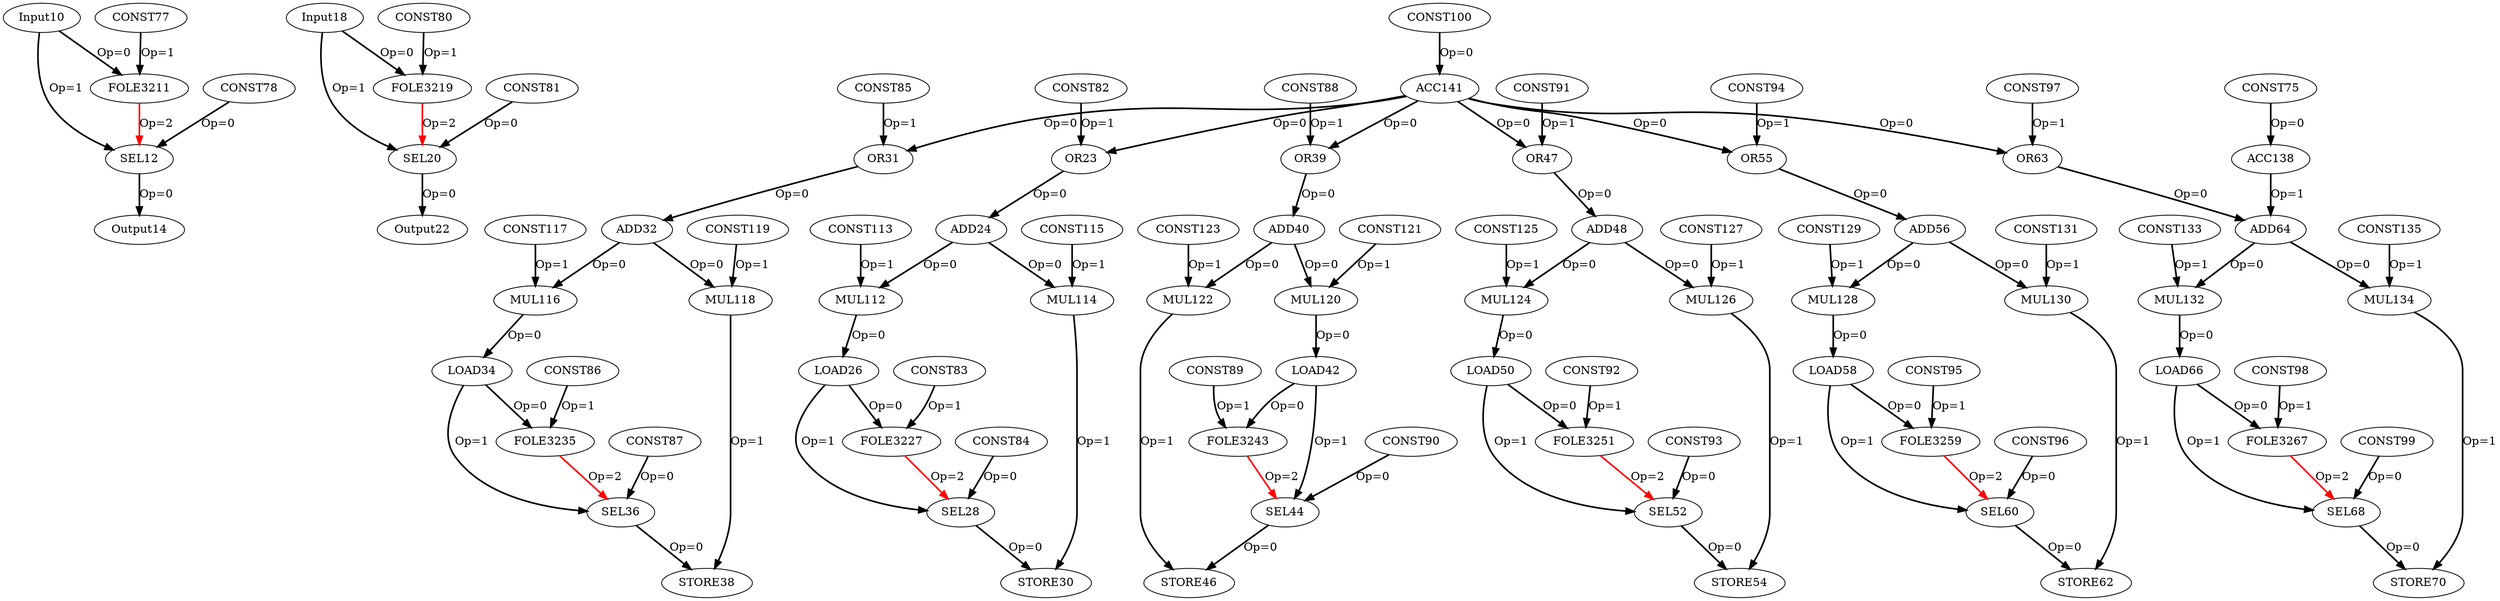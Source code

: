 Digraph G {
Input10[opcode=Input, ref_name="arg", size="7140", offset="0, 0", pattern="32, 14, 32, 16"];
FOLE3211[opcode=FOLE32];
SEL12[opcode=SEL];
Output14[opcode=Output, ref_name="arg1", size="7140", offset="0, 0", pattern="32, 14, 32, 16"];
Input18[opcode=Input, ref_name="arg", size="7140", offset="0, 4", pattern="32, 14, 32, 16"];
FOLE3219[opcode=FOLE32];
SEL20[opcode=SEL];
Output22[opcode=Output, ref_name="arg1", size="7144", offset="0, 4", pattern="32, 14, 32, 16"];
OR23[opcode=OR];
ADD24[opcode=ADD];
LOAD26[opcode=LOAD, ref_name="arg", size="7140", offset="0, 0", cycles="224"];
FOLE3227[opcode=FOLE32];
SEL28[opcode=SEL];
STORE30[opcode=STORE, ref_name="arg1", size="4", offset="0, 0", cycles="224"];
OR31[opcode=OR];
ADD32[opcode=ADD];
LOAD34[opcode=LOAD, ref_name="arg", size="7140", offset="0, 0", cycles="224"];
FOLE3235[opcode=FOLE32];
SEL36[opcode=SEL];
STORE38[opcode=STORE, ref_name="arg1", size="4", offset="0, 0", cycles="224"];
OR39[opcode=OR];
ADD40[opcode=ADD];
LOAD42[opcode=LOAD, ref_name="arg", size="7140", offset="0, 0", cycles="224"];
FOLE3243[opcode=FOLE32];
SEL44[opcode=SEL];
STORE46[opcode=STORE, ref_name="arg1", size="4", offset="0, 0", cycles="224"];
OR47[opcode=OR];
ADD48[opcode=ADD];
LOAD50[opcode=LOAD, ref_name="arg", size="7140", offset="0, 0", cycles="224"];
FOLE3251[opcode=FOLE32];
SEL52[opcode=SEL];
STORE54[opcode=STORE, ref_name="arg1", size="4", offset="0, 0", cycles="224"];
OR55[opcode=OR];
ADD56[opcode=ADD];
LOAD58[opcode=LOAD, ref_name="arg", size="7140", offset="0, 0", cycles="224"];
FOLE3259[opcode=FOLE32];
SEL60[opcode=SEL];
STORE62[opcode=STORE, ref_name="arg1", size="4", offset="0, 0", cycles="224"];
OR63[opcode=OR];
ADD64[opcode=ADD];
LOAD66[opcode=LOAD, ref_name="arg", size="7140", offset="0, 0", cycles="224"];
FOLE3267[opcode=FOLE32];
SEL68[opcode=SEL];
STORE70[opcode=STORE, ref_name="arg1", size="4", offset="0, 0", cycles="224"];
CONST75[opcode=CONST, value=112];
CONST77[opcode=CONST, value=0];
CONST78[opcode=CONST, value=0];
CONST80[opcode=CONST, value=0];
CONST81[opcode=CONST, value=0];
CONST82[opcode=CONST, value=2];
CONST83[opcode=CONST, value=0];
CONST84[opcode=CONST, value=0];
CONST85[opcode=CONST, value=3];
CONST86[opcode=CONST, value=0];
CONST87[opcode=CONST, value=0];
CONST88[opcode=CONST, value=4];
CONST89[opcode=CONST, value=0];
CONST90[opcode=CONST, value=0];
CONST91[opcode=CONST, value=5];
CONST92[opcode=CONST, value=0];
CONST93[opcode=CONST, value=0];
CONST94[opcode=CONST, value=6];
CONST95[opcode=CONST, value=0];
CONST96[opcode=CONST, value=0];
CONST97[opcode=CONST, value=7];
CONST98[opcode=CONST, value=0];
CONST99[opcode=CONST, value=0];
CONST100[opcode=CONST, value=8];
MUL112[opcode=MUL];
CONST113[opcode=CONST, value=4];
MUL114[opcode=MUL];
CONST115[opcode=CONST, value=4];
MUL116[opcode=MUL];
CONST117[opcode=CONST, value=4];
MUL118[opcode=MUL];
CONST119[opcode=CONST, value=4];
MUL120[opcode=MUL];
CONST121[opcode=CONST, value=4];
MUL122[opcode=MUL];
CONST123[opcode=CONST, value=4];
MUL124[opcode=MUL];
CONST125[opcode=CONST, value=4];
MUL126[opcode=MUL];
CONST127[opcode=CONST, value=4];
MUL128[opcode=MUL];
CONST129[opcode=CONST, value=4];
MUL130[opcode=MUL];
CONST131[opcode=CONST, value=4];
MUL132[opcode=MUL];
CONST133[opcode=CONST, value=4];
MUL134[opcode=MUL];
CONST135[opcode=CONST, value=4];
ACC138[opcode=ACC, acc_params="0, 16, 14, 1", acc_first=0];
ACC141[opcode=ACC, acc_params="0, 14, 1, 16", acc_first=0];
Input10 -> SEL12[operand = 1 ,color = black, style = bold, label = "Op=1"];
Input10 -> FOLE3211[operand = 0 ,color = black, style = bold, label = "Op=0"];
CONST77 -> FOLE3211[operand = 1 ,color = black, style = bold, label = "Op=1"];
FOLE3211 -> SEL12[operand = 2 ,color = red, style = bold, label = "Op=2"];
CONST78 -> SEL12[operand = 0 ,color = black, style = bold, label = "Op=0"];
SEL12 -> Output14[operand = 0 ,color = black, style = bold, label = "Op=0"];
Input18 -> SEL20[operand = 1 ,color = black, style = bold, label = "Op=1"];
Input18 -> FOLE3219[operand = 0 ,color = black, style = bold, label = "Op=0"];
CONST80 -> FOLE3219[operand = 1 ,color = black, style = bold, label = "Op=1"];
FOLE3219 -> SEL20[operand = 2 ,color = red, style = bold, label = "Op=2"];
CONST81 -> SEL20[operand = 0 ,color = black, style = bold, label = "Op=0"];
SEL20 -> Output22[operand = 0 ,color = black, style = bold, label = "Op=0"];
CONST82 -> OR23[operand = 1 ,color = black, style = bold, label = "Op=1"];
OR23 -> ADD24[operand = 0 ,color = black, style = bold, label = "Op=0"];
LOAD26 -> SEL28[operand = 1 ,color = black, style = bold, label = "Op=1"];
LOAD26 -> FOLE3227[operand = 0 ,color = black, style = bold, label = "Op=0"];
CONST83 -> FOLE3227[operand = 1 ,color = black, style = bold, label = "Op=1"];
FOLE3227 -> SEL28[operand = 2 ,color = red, style = bold, label = "Op=2"];
CONST84 -> SEL28[operand = 0 ,color = black, style = bold, label = "Op=0"];
SEL28 -> STORE30[operand = 0 ,color = black, style = bold, label = "Op=0"];
CONST85 -> OR31[operand = 1 ,color = black, style = bold, label = "Op=1"];
OR31 -> ADD32[operand = 0 ,color = black, style = bold, label = "Op=0"];
LOAD34 -> SEL36[operand = 1 ,color = black, style = bold, label = "Op=1"];
LOAD34 -> FOLE3235[operand = 0 ,color = black, style = bold, label = "Op=0"];
CONST86 -> FOLE3235[operand = 1 ,color = black, style = bold, label = "Op=1"];
FOLE3235 -> SEL36[operand = 2 ,color = red, style = bold, label = "Op=2"];
CONST87 -> SEL36[operand = 0 ,color = black, style = bold, label = "Op=0"];
SEL36 -> STORE38[operand = 0 ,color = black, style = bold, label = "Op=0"];
CONST88 -> OR39[operand = 1 ,color = black, style = bold, label = "Op=1"];
OR39 -> ADD40[operand = 0 ,color = black, style = bold, label = "Op=0"];
LOAD42 -> SEL44[operand = 1 ,color = black, style = bold, label = "Op=1"];
LOAD42 -> FOLE3243[operand = 0 ,color = black, style = bold, label = "Op=0"];
CONST89 -> FOLE3243[operand = 1 ,color = black, style = bold, label = "Op=1"];
FOLE3243 -> SEL44[operand = 2 ,color = red, style = bold, label = "Op=2"];
CONST90 -> SEL44[operand = 0 ,color = black, style = bold, label = "Op=0"];
SEL44 -> STORE46[operand = 0 ,color = black, style = bold, label = "Op=0"];
CONST91 -> OR47[operand = 1 ,color = black, style = bold, label = "Op=1"];
OR47 -> ADD48[operand = 0 ,color = black, style = bold, label = "Op=0"];
LOAD50 -> SEL52[operand = 1 ,color = black, style = bold, label = "Op=1"];
LOAD50 -> FOLE3251[operand = 0 ,color = black, style = bold, label = "Op=0"];
CONST92 -> FOLE3251[operand = 1 ,color = black, style = bold, label = "Op=1"];
FOLE3251 -> SEL52[operand = 2 ,color = red, style = bold, label = "Op=2"];
CONST93 -> SEL52[operand = 0 ,color = black, style = bold, label = "Op=0"];
SEL52 -> STORE54[operand = 0 ,color = black, style = bold, label = "Op=0"];
CONST94 -> OR55[operand = 1 ,color = black, style = bold, label = "Op=1"];
OR55 -> ADD56[operand = 0 ,color = black, style = bold, label = "Op=0"];
LOAD58 -> SEL60[operand = 1 ,color = black, style = bold, label = "Op=1"];
LOAD58 -> FOLE3259[operand = 0 ,color = black, style = bold, label = "Op=0"];
CONST95 -> FOLE3259[operand = 1 ,color = black, style = bold, label = "Op=1"];
FOLE3259 -> SEL60[operand = 2 ,color = red, style = bold, label = "Op=2"];
CONST96 -> SEL60[operand = 0 ,color = black, style = bold, label = "Op=0"];
SEL60 -> STORE62[operand = 0 ,color = black, style = bold, label = "Op=0"];
CONST97 -> OR63[operand = 1 ,color = black, style = bold, label = "Op=1"];
OR63 -> ADD64[operand = 0 ,color = black, style = bold, label = "Op=0"];
LOAD66 -> SEL68[operand = 1 ,color = black, style = bold, label = "Op=1"];
LOAD66 -> FOLE3267[operand = 0 ,color = black, style = bold, label = "Op=0"];
CONST98 -> FOLE3267[operand = 1 ,color = black, style = bold, label = "Op=1"];
FOLE3267 -> SEL68[operand = 2 ,color = red, style = bold, label = "Op=2"];
CONST99 -> SEL68[operand = 0 ,color = black, style = bold, label = "Op=0"];
SEL68 -> STORE70[operand = 0 ,color = black, style = bold, label = "Op=0"];
ADD24 -> MUL112[operand = 0 ,color = black, style = bold, label = "Op=0"];
CONST113 -> MUL112[operand = 1 ,color = black, style = bold, label = "Op=1"];
MUL112 -> LOAD26[operand = 0 ,color = black, style = bold, label = "Op=0"];
ADD24 -> MUL114[operand = 0 ,color = black, style = bold, label = "Op=0"];
CONST115 -> MUL114[operand = 1 ,color = black, style = bold, label = "Op=1"];
MUL114 -> STORE30[operand = 1 ,color = black, style = bold, label = "Op=1"];
ADD32 -> MUL116[operand = 0 ,color = black, style = bold, label = "Op=0"];
CONST117 -> MUL116[operand = 1 ,color = black, style = bold, label = "Op=1"];
MUL116 -> LOAD34[operand = 0 ,color = black, style = bold, label = "Op=0"];
ADD32 -> MUL118[operand = 0 ,color = black, style = bold, label = "Op=0"];
CONST119 -> MUL118[operand = 1 ,color = black, style = bold, label = "Op=1"];
MUL118 -> STORE38[operand = 1 ,color = black, style = bold, label = "Op=1"];
ADD40 -> MUL120[operand = 0 ,color = black, style = bold, label = "Op=0"];
CONST121 -> MUL120[operand = 1 ,color = black, style = bold, label = "Op=1"];
MUL120 -> LOAD42[operand = 0 ,color = black, style = bold, label = "Op=0"];
ADD40 -> MUL122[operand = 0 ,color = black, style = bold, label = "Op=0"];
CONST123 -> MUL122[operand = 1 ,color = black, style = bold, label = "Op=1"];
MUL122 -> STORE46[operand = 1 ,color = black, style = bold, label = "Op=1"];
ADD48 -> MUL124[operand = 0 ,color = black, style = bold, label = "Op=0"];
CONST125 -> MUL124[operand = 1 ,color = black, style = bold, label = "Op=1"];
MUL124 -> LOAD50[operand = 0 ,color = black, style = bold, label = "Op=0"];
ADD48 -> MUL126[operand = 0 ,color = black, style = bold, label = "Op=0"];
CONST127 -> MUL126[operand = 1 ,color = black, style = bold, label = "Op=1"];
MUL126 -> STORE54[operand = 1 ,color = black, style = bold, label = "Op=1"];
ADD56 -> MUL128[operand = 0 ,color = black, style = bold, label = "Op=0"];
CONST129 -> MUL128[operand = 1 ,color = black, style = bold, label = "Op=1"];
MUL128 -> LOAD58[operand = 0 ,color = black, style = bold, label = "Op=0"];
ADD56 -> MUL130[operand = 0 ,color = black, style = bold, label = "Op=0"];
CONST131 -> MUL130[operand = 1 ,color = black, style = bold, label = "Op=1"];
MUL130 -> STORE62[operand = 1 ,color = black, style = bold, label = "Op=1"];
ADD64 -> MUL132[operand = 0 ,color = black, style = bold, label = "Op=0"];
CONST133 -> MUL132[operand = 1 ,color = black, style = bold, label = "Op=1"];
MUL132 -> LOAD66[operand = 0 ,color = black, style = bold, label = "Op=0"];
ADD64 -> MUL134[operand = 0 ,color = black, style = bold, label = "Op=0"];
CONST135 -> MUL134[operand = 1 ,color = black, style = bold, label = "Op=1"];
MUL134 -> STORE70[operand = 1 ,color = black, style = bold, label = "Op=1"];
ACC141 -> OR63[operand = 0 ,color = black, style = bold, label = "Op=0"];
ACC141 -> OR55[operand = 0 ,color = black, style = bold, label = "Op=0"];
ACC141 -> OR47[operand = 0 ,color = black, style = bold, label = "Op=0"];
ACC141 -> OR39[operand = 0 ,color = black, style = bold, label = "Op=0"];
ACC141 -> OR31[operand = 0 ,color = black, style = bold, label = "Op=0"];
ACC141 -> OR23[operand = 0 ,color = black, style = bold, label = "Op=0"];
CONST75 -> ACC138[operand = 0 ,color = black, style = bold, label = "Op=0"];
CONST100 -> ACC141[operand = 0 ,color = black, style = bold, label = "Op=0"];
ACC138 -> ADD64[operand = 1 ,color = black, style = bold, label = "Op=1"];
}
